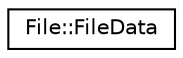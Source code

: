 digraph "クラス階層図"
{
 // LATEX_PDF_SIZE
  edge [fontname="Helvetica",fontsize="10",labelfontname="Helvetica",labelfontsize="10"];
  node [fontname="Helvetica",fontsize="10",shape=record];
  rankdir="LR";
  Node0 [label="File::FileData",height=0.2,width=0.4,color="black", fillcolor="white", style="filled",URL="$struct_file_1_1_file_data.html",tooltip=" "];
}
